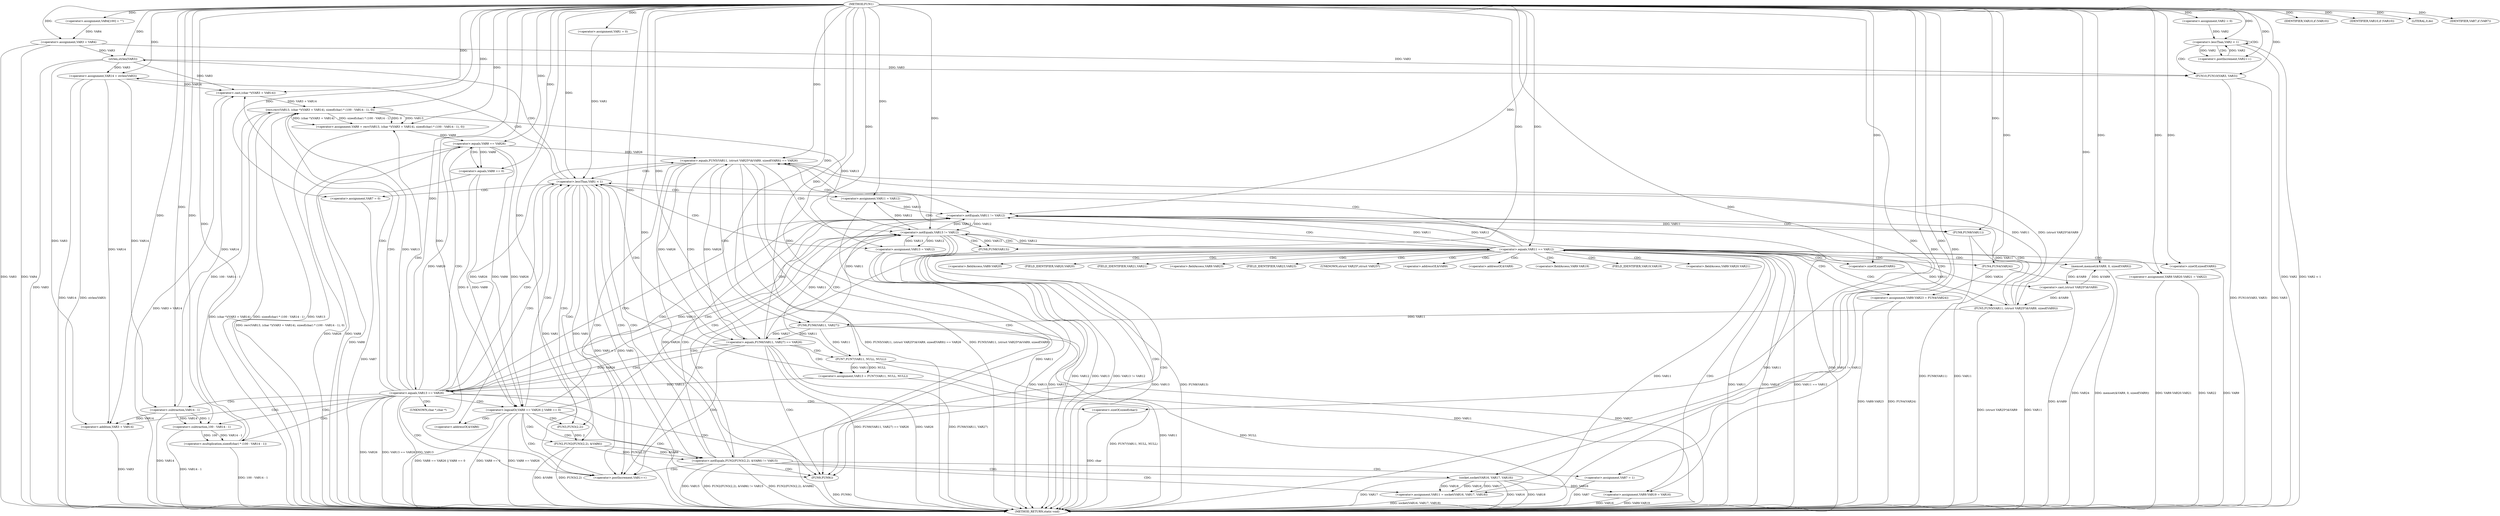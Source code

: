 digraph FUN1 {  
"1000100" [label = "(METHOD,FUN1)" ]
"1000295" [label = "(METHOD_RETURN,static void)" ]
"1000106" [label = "(<operator>.assignment,VAR4[100] = \"\")" ]
"1000109" [label = "(<operator>.assignment,VAR3 = VAR4)" ]
"1000113" [label = "(<operator>.assignment,VAR1 = 0)" ]
"1000116" [label = "(<operator>.lessThan,VAR1 < 1)" ]
"1000119" [label = "(<operator>.postIncrement,VAR1++)" ]
"1000125" [label = "(<operator>.assignment,VAR7 = 0)" ]
"1000132" [label = "(<operator>.assignment,VAR11 = VAR12)" ]
"1000136" [label = "(<operator>.assignment,VAR13 = VAR12)" ]
"1000140" [label = "(<operator>.assignment,VAR14 = strlen(VAR3))" ]
"1000142" [label = "(strlen,strlen(VAR3))" ]
"1000147" [label = "(<operator>.notEquals,FUN2(FUN3(2,2), &VAR6) != VAR15)" ]
"1000148" [label = "(FUN2,FUN2(FUN3(2,2), &VAR6))" ]
"1000149" [label = "(FUN3,FUN3(2,2))" ]
"1000157" [label = "(<operator>.assignment,VAR7 = 1)" ]
"1000160" [label = "(<operator>.assignment,VAR11 = socket(VAR16, VAR17, VAR18))" ]
"1000162" [label = "(socket,socket(VAR16, VAR17, VAR18))" ]
"1000167" [label = "(<operator>.equals,VAR11 == VAR12)" ]
"1000172" [label = "(memset,memset(&VAR9, 0, sizeof(VAR9)))" ]
"1000176" [label = "(<operator>.sizeOf,sizeof(VAR9))" ]
"1000178" [label = "(<operator>.assignment,VAR9.VAR19 = VAR16)" ]
"1000183" [label = "(<operator>.assignment,VAR9.VAR20.VAR21 = VAR22)" ]
"1000190" [label = "(<operator>.assignment,VAR9.VAR23 = FUN4(VAR24))" ]
"1000194" [label = "(FUN4,FUN4(VAR24))" ]
"1000197" [label = "(<operator>.equals,FUN5(VAR11, (struct VAR25*)&VAR9, sizeof(VAR9)) == VAR26)" ]
"1000198" [label = "(FUN5,FUN5(VAR11, (struct VAR25*)&VAR9, sizeof(VAR9)))" ]
"1000200" [label = "(<operator>.cast,(struct VAR25*)&VAR9)" ]
"1000204" [label = "(<operator>.sizeOf,sizeof(VAR9))" ]
"1000210" [label = "(<operator>.equals,FUN6(VAR11, VAR27) == VAR26)" ]
"1000211" [label = "(FUN6,FUN6(VAR11, VAR27))" ]
"1000217" [label = "(<operator>.assignment,VAR13 = FUN7(VAR11, NULL, NULL))" ]
"1000219" [label = "(FUN7,FUN7(VAR11, NULL, NULL))" ]
"1000224" [label = "(<operator>.equals,VAR13 == VAR26)" ]
"1000229" [label = "(<operator>.assignment,VAR8 = recv(VAR13, (char *)(VAR3 + VAR14), sizeof(char) * (100 - VAR14 - 1), 0))" ]
"1000231" [label = "(recv,recv(VAR13, (char *)(VAR3 + VAR14), sizeof(char) * (100 - VAR14 - 1), 0))" ]
"1000233" [label = "(<operator>.cast,(char *)(VAR3 + VAR14))" ]
"1000235" [label = "(<operator>.addition,VAR3 + VAR14)" ]
"1000238" [label = "(<operator>.multiplication,sizeof(char) * (100 - VAR14 - 1))" ]
"1000239" [label = "(<operator>.sizeOf,sizeof(char))" ]
"1000241" [label = "(<operator>.subtraction,100 - VAR14 - 1)" ]
"1000243" [label = "(<operator>.subtraction,VAR14 - 1)" ]
"1000248" [label = "(<operator>.logicalOr,VAR8 == VAR26 || VAR8 == 0)" ]
"1000249" [label = "(<operator>.equals,VAR8 == VAR26)" ]
"1000252" [label = "(<operator>.equals,VAR8 == 0)" ]
"1000258" [label = "(IDENTIFIER,VAR10,if (VAR10))" ]
"1000261" [label = "(IDENTIFIER,VAR10,if (VAR10))" ]
"1000263" [label = "(LITERAL,0,do)" ]
"1000265" [label = "(<operator>.notEquals,VAR11 != VAR12)" ]
"1000269" [label = "(FUN8,FUN8(VAR11))" ]
"1000272" [label = "(<operator>.notEquals,VAR13 != VAR12)" ]
"1000276" [label = "(FUN8,FUN8(VAR13))" ]
"1000279" [label = "(IDENTIFIER,VAR7,if (VAR7))" ]
"1000281" [label = "(FUN9,FUN9())" ]
"1000283" [label = "(<operator>.assignment,VAR2 = 0)" ]
"1000286" [label = "(<operator>.lessThan,VAR2 < 1)" ]
"1000289" [label = "(<operator>.postIncrement,VAR2++)" ]
"1000292" [label = "(FUN10,FUN10(VAR3, VAR3))" ]
"1000152" [label = "(<operator>.addressOf,&VAR6)" ]
"1000173" [label = "(<operator>.addressOf,&VAR9)" ]
"1000179" [label = "(<operator>.fieldAccess,VAR9.VAR19)" ]
"1000181" [label = "(FIELD_IDENTIFIER,VAR19,VAR19)" ]
"1000184" [label = "(<operator>.fieldAccess,VAR9.VAR20.VAR21)" ]
"1000185" [label = "(<operator>.fieldAccess,VAR9.VAR20)" ]
"1000187" [label = "(FIELD_IDENTIFIER,VAR20,VAR20)" ]
"1000188" [label = "(FIELD_IDENTIFIER,VAR21,VAR21)" ]
"1000191" [label = "(<operator>.fieldAccess,VAR9.VAR23)" ]
"1000193" [label = "(FIELD_IDENTIFIER,VAR23,VAR23)" ]
"1000201" [label = "(UNKNOWN,struct VAR25*,struct VAR25*)" ]
"1000202" [label = "(<operator>.addressOf,&VAR9)" ]
"1000234" [label = "(UNKNOWN,char *,char *)" ]
  "1000292" -> "1000295"  [ label = "DDG: FUN10(VAR3, VAR3)"] 
  "1000178" -> "1000295"  [ label = "DDG: VAR9.VAR19"] 
  "1000265" -> "1000295"  [ label = "DDG: VAR11"] 
  "1000229" -> "1000295"  [ label = "DDG: recv(VAR13, (char *)(VAR3 + VAR14), sizeof(char) * (100 - VAR14 - 1), 0)"] 
  "1000178" -> "1000295"  [ label = "DDG: VAR16"] 
  "1000248" -> "1000295"  [ label = "DDG: VAR8 == VAR26 || VAR8 == 0"] 
  "1000116" -> "1000295"  [ label = "DDG: VAR1"] 
  "1000167" -> "1000295"  [ label = "DDG: VAR11"] 
  "1000286" -> "1000295"  [ label = "DDG: VAR2 < 1"] 
  "1000162" -> "1000295"  [ label = "DDG: VAR17"] 
  "1000125" -> "1000295"  [ label = "DDG: VAR7"] 
  "1000172" -> "1000295"  [ label = "DDG: memset(&VAR9, 0, sizeof(VAR9))"] 
  "1000140" -> "1000295"  [ label = "DDG: strlen(VAR3)"] 
  "1000224" -> "1000295"  [ label = "DDG: VAR13"] 
  "1000219" -> "1000295"  [ label = "DDG: NULL"] 
  "1000249" -> "1000295"  [ label = "DDG: VAR26"] 
  "1000190" -> "1000295"  [ label = "DDG: FUN4(VAR24)"] 
  "1000210" -> "1000295"  [ label = "DDG: FUN6(VAR11, VAR27) == VAR26"] 
  "1000292" -> "1000295"  [ label = "DDG: VAR3"] 
  "1000235" -> "1000295"  [ label = "DDG: VAR3"] 
  "1000231" -> "1000295"  [ label = "DDG: (char *)(VAR3 + VAR14)"] 
  "1000252" -> "1000295"  [ label = "DDG: VAR8"] 
  "1000167" -> "1000295"  [ label = "DDG: VAR12"] 
  "1000233" -> "1000295"  [ label = "DDG: VAR3 + VAR14"] 
  "1000198" -> "1000295"  [ label = "DDG: (struct VAR25*)&VAR9"] 
  "1000286" -> "1000295"  [ label = "DDG: VAR2"] 
  "1000224" -> "1000295"  [ label = "DDG: VAR26"] 
  "1000217" -> "1000295"  [ label = "DDG: FUN7(VAR11, NULL, NULL)"] 
  "1000239" -> "1000295"  [ label = "DDG: char"] 
  "1000231" -> "1000295"  [ label = "DDG: sizeof(char) * (100 - VAR14 - 1)"] 
  "1000210" -> "1000295"  [ label = "DDG: VAR26"] 
  "1000183" -> "1000295"  [ label = "DDG: VAR22"] 
  "1000197" -> "1000295"  [ label = "DDG: VAR26"] 
  "1000140" -> "1000295"  [ label = "DDG: VAR14"] 
  "1000269" -> "1000295"  [ label = "DDG: FUN8(VAR11)"] 
  "1000194" -> "1000295"  [ label = "DDG: VAR24"] 
  "1000183" -> "1000295"  [ label = "DDG: VAR9.VAR20.VAR21"] 
  "1000148" -> "1000295"  [ label = "DDG: &VAR6"] 
  "1000265" -> "1000295"  [ label = "DDG: VAR11 != VAR12"] 
  "1000248" -> "1000295"  [ label = "DDG: VAR8 == 0"] 
  "1000157" -> "1000295"  [ label = "DDG: VAR7"] 
  "1000167" -> "1000295"  [ label = "DDG: VAR11 == VAR12"] 
  "1000190" -> "1000295"  [ label = "DDG: VAR9.VAR23"] 
  "1000272" -> "1000295"  [ label = "DDG: VAR12"] 
  "1000148" -> "1000295"  [ label = "DDG: FUN3(2,2)"] 
  "1000147" -> "1000295"  [ label = "DDG: FUN2(FUN3(2,2), &VAR6)"] 
  "1000276" -> "1000295"  [ label = "DDG: FUN8(VAR13)"] 
  "1000132" -> "1000295"  [ label = "DDG: VAR11"] 
  "1000211" -> "1000295"  [ label = "DDG: VAR11"] 
  "1000147" -> "1000295"  [ label = "DDG: VAR15"] 
  "1000197" -> "1000295"  [ label = "DDG: FUN5(VAR11, (struct VAR25*)&VAR9, sizeof(VAR9)) == VAR26"] 
  "1000198" -> "1000295"  [ label = "DDG: VAR11"] 
  "1000272" -> "1000295"  [ label = "DDG: VAR13"] 
  "1000231" -> "1000295"  [ label = "DDG: VAR13"] 
  "1000211" -> "1000295"  [ label = "DDG: VAR27"] 
  "1000210" -> "1000295"  [ label = "DDG: FUN6(VAR11, VAR27)"] 
  "1000281" -> "1000295"  [ label = "DDG: FUN9()"] 
  "1000109" -> "1000295"  [ label = "DDG: VAR3"] 
  "1000142" -> "1000295"  [ label = "DDG: VAR3"] 
  "1000276" -> "1000295"  [ label = "DDG: VAR13"] 
  "1000219" -> "1000295"  [ label = "DDG: VAR11"] 
  "1000243" -> "1000295"  [ label = "DDG: VAR14"] 
  "1000269" -> "1000295"  [ label = "DDG: VAR11"] 
  "1000249" -> "1000295"  [ label = "DDG: VAR8"] 
  "1000272" -> "1000295"  [ label = "DDG: VAR13 != VAR12"] 
  "1000136" -> "1000295"  [ label = "DDG: VAR12"] 
  "1000204" -> "1000295"  [ label = "DDG: VAR9"] 
  "1000162" -> "1000295"  [ label = "DDG: VAR16"] 
  "1000160" -> "1000295"  [ label = "DDG: socket(VAR16, VAR17, VAR18)"] 
  "1000238" -> "1000295"  [ label = "DDG: 100 - VAR14 - 1"] 
  "1000147" -> "1000295"  [ label = "DDG: FUN2(FUN3(2,2), &VAR6) != VAR15"] 
  "1000109" -> "1000295"  [ label = "DDG: VAR4"] 
  "1000116" -> "1000295"  [ label = "DDG: VAR1 < 1"] 
  "1000136" -> "1000295"  [ label = "DDG: VAR13"] 
  "1000241" -> "1000295"  [ label = "DDG: VAR14 - 1"] 
  "1000248" -> "1000295"  [ label = "DDG: VAR8 == VAR26"] 
  "1000224" -> "1000295"  [ label = "DDG: VAR13 == VAR26"] 
  "1000200" -> "1000295"  [ label = "DDG: &VAR9"] 
  "1000197" -> "1000295"  [ label = "DDG: FUN5(VAR11, (struct VAR25*)&VAR9, sizeof(VAR9))"] 
  "1000162" -> "1000295"  [ label = "DDG: VAR18"] 
  "1000100" -> "1000106"  [ label = "DDG: "] 
  "1000106" -> "1000109"  [ label = "DDG: VAR4"] 
  "1000100" -> "1000109"  [ label = "DDG: "] 
  "1000100" -> "1000113"  [ label = "DDG: "] 
  "1000113" -> "1000116"  [ label = "DDG: VAR1"] 
  "1000119" -> "1000116"  [ label = "DDG: VAR1"] 
  "1000100" -> "1000116"  [ label = "DDG: "] 
  "1000116" -> "1000119"  [ label = "DDG: VAR1"] 
  "1000100" -> "1000119"  [ label = "DDG: "] 
  "1000100" -> "1000125"  [ label = "DDG: "] 
  "1000272" -> "1000132"  [ label = "DDG: VAR12"] 
  "1000100" -> "1000132"  [ label = "DDG: "] 
  "1000100" -> "1000136"  [ label = "DDG: "] 
  "1000272" -> "1000136"  [ label = "DDG: VAR12"] 
  "1000142" -> "1000140"  [ label = "DDG: VAR3"] 
  "1000100" -> "1000140"  [ label = "DDG: "] 
  "1000109" -> "1000142"  [ label = "DDG: VAR3"] 
  "1000100" -> "1000142"  [ label = "DDG: "] 
  "1000148" -> "1000147"  [ label = "DDG: FUN3(2,2)"] 
  "1000148" -> "1000147"  [ label = "DDG: &VAR6"] 
  "1000149" -> "1000148"  [ label = "DDG: 2"] 
  "1000100" -> "1000149"  [ label = "DDG: "] 
  "1000100" -> "1000147"  [ label = "DDG: "] 
  "1000100" -> "1000157"  [ label = "DDG: "] 
  "1000162" -> "1000160"  [ label = "DDG: VAR16"] 
  "1000162" -> "1000160"  [ label = "DDG: VAR17"] 
  "1000162" -> "1000160"  [ label = "DDG: VAR18"] 
  "1000100" -> "1000160"  [ label = "DDG: "] 
  "1000100" -> "1000162"  [ label = "DDG: "] 
  "1000160" -> "1000167"  [ label = "DDG: VAR11"] 
  "1000100" -> "1000167"  [ label = "DDG: "] 
  "1000272" -> "1000167"  [ label = "DDG: VAR12"] 
  "1000200" -> "1000172"  [ label = "DDG: &VAR9"] 
  "1000100" -> "1000172"  [ label = "DDG: "] 
  "1000100" -> "1000176"  [ label = "DDG: "] 
  "1000162" -> "1000178"  [ label = "DDG: VAR16"] 
  "1000100" -> "1000178"  [ label = "DDG: "] 
  "1000100" -> "1000183"  [ label = "DDG: "] 
  "1000194" -> "1000190"  [ label = "DDG: VAR24"] 
  "1000100" -> "1000194"  [ label = "DDG: "] 
  "1000198" -> "1000197"  [ label = "DDG: VAR11"] 
  "1000198" -> "1000197"  [ label = "DDG: (struct VAR25*)&VAR9"] 
  "1000167" -> "1000198"  [ label = "DDG: VAR11"] 
  "1000100" -> "1000198"  [ label = "DDG: "] 
  "1000200" -> "1000198"  [ label = "DDG: &VAR9"] 
  "1000172" -> "1000200"  [ label = "DDG: &VAR9"] 
  "1000100" -> "1000204"  [ label = "DDG: "] 
  "1000249" -> "1000197"  [ label = "DDG: VAR26"] 
  "1000224" -> "1000197"  [ label = "DDG: VAR26"] 
  "1000210" -> "1000197"  [ label = "DDG: VAR26"] 
  "1000100" -> "1000197"  [ label = "DDG: "] 
  "1000211" -> "1000210"  [ label = "DDG: VAR11"] 
  "1000211" -> "1000210"  [ label = "DDG: VAR27"] 
  "1000198" -> "1000211"  [ label = "DDG: VAR11"] 
  "1000100" -> "1000211"  [ label = "DDG: "] 
  "1000197" -> "1000210"  [ label = "DDG: VAR26"] 
  "1000100" -> "1000210"  [ label = "DDG: "] 
  "1000219" -> "1000217"  [ label = "DDG: VAR11"] 
  "1000219" -> "1000217"  [ label = "DDG: NULL"] 
  "1000100" -> "1000217"  [ label = "DDG: "] 
  "1000211" -> "1000219"  [ label = "DDG: VAR11"] 
  "1000100" -> "1000219"  [ label = "DDG: "] 
  "1000217" -> "1000224"  [ label = "DDG: VAR13"] 
  "1000100" -> "1000224"  [ label = "DDG: "] 
  "1000210" -> "1000224"  [ label = "DDG: VAR26"] 
  "1000231" -> "1000229"  [ label = "DDG: VAR13"] 
  "1000231" -> "1000229"  [ label = "DDG: (char *)(VAR3 + VAR14)"] 
  "1000231" -> "1000229"  [ label = "DDG: sizeof(char) * (100 - VAR14 - 1)"] 
  "1000231" -> "1000229"  [ label = "DDG: 0"] 
  "1000100" -> "1000229"  [ label = "DDG: "] 
  "1000224" -> "1000231"  [ label = "DDG: VAR13"] 
  "1000100" -> "1000231"  [ label = "DDG: "] 
  "1000233" -> "1000231"  [ label = "DDG: VAR3 + VAR14"] 
  "1000142" -> "1000233"  [ label = "DDG: VAR3"] 
  "1000100" -> "1000233"  [ label = "DDG: "] 
  "1000140" -> "1000233"  [ label = "DDG: VAR14"] 
  "1000243" -> "1000233"  [ label = "DDG: VAR14"] 
  "1000142" -> "1000235"  [ label = "DDG: VAR3"] 
  "1000100" -> "1000235"  [ label = "DDG: "] 
  "1000140" -> "1000235"  [ label = "DDG: VAR14"] 
  "1000243" -> "1000235"  [ label = "DDG: VAR14"] 
  "1000238" -> "1000231"  [ label = "DDG: 100 - VAR14 - 1"] 
  "1000100" -> "1000238"  [ label = "DDG: "] 
  "1000100" -> "1000239"  [ label = "DDG: "] 
  "1000241" -> "1000238"  [ label = "DDG: 100"] 
  "1000241" -> "1000238"  [ label = "DDG: VAR14 - 1"] 
  "1000100" -> "1000241"  [ label = "DDG: "] 
  "1000243" -> "1000241"  [ label = "DDG: VAR14"] 
  "1000243" -> "1000241"  [ label = "DDG: 1"] 
  "1000100" -> "1000243"  [ label = "DDG: "] 
  "1000140" -> "1000243"  [ label = "DDG: VAR14"] 
  "1000249" -> "1000248"  [ label = "DDG: VAR8"] 
  "1000249" -> "1000248"  [ label = "DDG: VAR26"] 
  "1000229" -> "1000249"  [ label = "DDG: VAR8"] 
  "1000100" -> "1000249"  [ label = "DDG: "] 
  "1000224" -> "1000249"  [ label = "DDG: VAR26"] 
  "1000252" -> "1000248"  [ label = "DDG: VAR8"] 
  "1000252" -> "1000248"  [ label = "DDG: 0"] 
  "1000249" -> "1000252"  [ label = "DDG: VAR8"] 
  "1000100" -> "1000252"  [ label = "DDG: "] 
  "1000100" -> "1000258"  [ label = "DDG: "] 
  "1000100" -> "1000261"  [ label = "DDG: "] 
  "1000100" -> "1000263"  [ label = "DDG: "] 
  "1000167" -> "1000265"  [ label = "DDG: VAR11"] 
  "1000132" -> "1000265"  [ label = "DDG: VAR11"] 
  "1000211" -> "1000265"  [ label = "DDG: VAR11"] 
  "1000198" -> "1000265"  [ label = "DDG: VAR11"] 
  "1000219" -> "1000265"  [ label = "DDG: VAR11"] 
  "1000100" -> "1000265"  [ label = "DDG: "] 
  "1000167" -> "1000265"  [ label = "DDG: VAR12"] 
  "1000272" -> "1000265"  [ label = "DDG: VAR12"] 
  "1000265" -> "1000269"  [ label = "DDG: VAR11"] 
  "1000100" -> "1000269"  [ label = "DDG: "] 
  "1000224" -> "1000272"  [ label = "DDG: VAR13"] 
  "1000231" -> "1000272"  [ label = "DDG: VAR13"] 
  "1000136" -> "1000272"  [ label = "DDG: VAR13"] 
  "1000100" -> "1000272"  [ label = "DDG: "] 
  "1000265" -> "1000272"  [ label = "DDG: VAR12"] 
  "1000272" -> "1000276"  [ label = "DDG: VAR13"] 
  "1000100" -> "1000276"  [ label = "DDG: "] 
  "1000100" -> "1000279"  [ label = "DDG: "] 
  "1000100" -> "1000281"  [ label = "DDG: "] 
  "1000100" -> "1000283"  [ label = "DDG: "] 
  "1000283" -> "1000286"  [ label = "DDG: VAR2"] 
  "1000289" -> "1000286"  [ label = "DDG: VAR2"] 
  "1000100" -> "1000286"  [ label = "DDG: "] 
  "1000286" -> "1000289"  [ label = "DDG: VAR2"] 
  "1000100" -> "1000289"  [ label = "DDG: "] 
  "1000109" -> "1000292"  [ label = "DDG: VAR3"] 
  "1000142" -> "1000292"  [ label = "DDG: VAR3"] 
  "1000100" -> "1000292"  [ label = "DDG: "] 
  "1000116" -> "1000125"  [ label = "CDG: "] 
  "1000116" -> "1000142"  [ label = "CDG: "] 
  "1000116" -> "1000148"  [ label = "CDG: "] 
  "1000116" -> "1000149"  [ label = "CDG: "] 
  "1000116" -> "1000132"  [ label = "CDG: "] 
  "1000116" -> "1000152"  [ label = "CDG: "] 
  "1000116" -> "1000136"  [ label = "CDG: "] 
  "1000116" -> "1000147"  [ label = "CDG: "] 
  "1000116" -> "1000140"  [ label = "CDG: "] 
  "1000147" -> "1000157"  [ label = "CDG: "] 
  "1000147" -> "1000167"  [ label = "CDG: "] 
  "1000147" -> "1000160"  [ label = "CDG: "] 
  "1000147" -> "1000162"  [ label = "CDG: "] 
  "1000147" -> "1000116"  [ label = "CDG: "] 
  "1000147" -> "1000265"  [ label = "CDG: "] 
  "1000147" -> "1000119"  [ label = "CDG: "] 
  "1000147" -> "1000272"  [ label = "CDG: "] 
  "1000147" -> "1000281"  [ label = "CDG: "] 
  "1000167" -> "1000200"  [ label = "CDG: "] 
  "1000167" -> "1000191"  [ label = "CDG: "] 
  "1000167" -> "1000197"  [ label = "CDG: "] 
  "1000167" -> "1000183"  [ label = "CDG: "] 
  "1000167" -> "1000204"  [ label = "CDG: "] 
  "1000167" -> "1000188"  [ label = "CDG: "] 
  "1000167" -> "1000190"  [ label = "CDG: "] 
  "1000167" -> "1000201"  [ label = "CDG: "] 
  "1000167" -> "1000179"  [ label = "CDG: "] 
  "1000167" -> "1000194"  [ label = "CDG: "] 
  "1000167" -> "1000176"  [ label = "CDG: "] 
  "1000167" -> "1000198"  [ label = "CDG: "] 
  "1000167" -> "1000187"  [ label = "CDG: "] 
  "1000167" -> "1000185"  [ label = "CDG: "] 
  "1000167" -> "1000172"  [ label = "CDG: "] 
  "1000167" -> "1000178"  [ label = "CDG: "] 
  "1000167" -> "1000173"  [ label = "CDG: "] 
  "1000167" -> "1000202"  [ label = "CDG: "] 
  "1000167" -> "1000193"  [ label = "CDG: "] 
  "1000167" -> "1000184"  [ label = "CDG: "] 
  "1000167" -> "1000181"  [ label = "CDG: "] 
  "1000167" -> "1000116"  [ label = "CDG: "] 
  "1000167" -> "1000265"  [ label = "CDG: "] 
  "1000167" -> "1000119"  [ label = "CDG: "] 
  "1000167" -> "1000272"  [ label = "CDG: "] 
  "1000167" -> "1000281"  [ label = "CDG: "] 
  "1000197" -> "1000211"  [ label = "CDG: "] 
  "1000197" -> "1000210"  [ label = "CDG: "] 
  "1000197" -> "1000116"  [ label = "CDG: "] 
  "1000197" -> "1000265"  [ label = "CDG: "] 
  "1000197" -> "1000119"  [ label = "CDG: "] 
  "1000197" -> "1000272"  [ label = "CDG: "] 
  "1000197" -> "1000281"  [ label = "CDG: "] 
  "1000210" -> "1000219"  [ label = "CDG: "] 
  "1000210" -> "1000224"  [ label = "CDG: "] 
  "1000210" -> "1000217"  [ label = "CDG: "] 
  "1000210" -> "1000116"  [ label = "CDG: "] 
  "1000210" -> "1000265"  [ label = "CDG: "] 
  "1000210" -> "1000119"  [ label = "CDG: "] 
  "1000210" -> "1000272"  [ label = "CDG: "] 
  "1000210" -> "1000281"  [ label = "CDG: "] 
  "1000224" -> "1000238"  [ label = "CDG: "] 
  "1000224" -> "1000233"  [ label = "CDG: "] 
  "1000224" -> "1000243"  [ label = "CDG: "] 
  "1000224" -> "1000235"  [ label = "CDG: "] 
  "1000224" -> "1000248"  [ label = "CDG: "] 
  "1000224" -> "1000239"  [ label = "CDG: "] 
  "1000224" -> "1000229"  [ label = "CDG: "] 
  "1000224" -> "1000234"  [ label = "CDG: "] 
  "1000224" -> "1000249"  [ label = "CDG: "] 
  "1000224" -> "1000231"  [ label = "CDG: "] 
  "1000224" -> "1000241"  [ label = "CDG: "] 
  "1000224" -> "1000116"  [ label = "CDG: "] 
  "1000224" -> "1000265"  [ label = "CDG: "] 
  "1000224" -> "1000119"  [ label = "CDG: "] 
  "1000224" -> "1000272"  [ label = "CDG: "] 
  "1000224" -> "1000281"  [ label = "CDG: "] 
  "1000248" -> "1000148"  [ label = "CDG: "] 
  "1000248" -> "1000149"  [ label = "CDG: "] 
  "1000248" -> "1000116"  [ label = "CDG: "] 
  "1000248" -> "1000265"  [ label = "CDG: "] 
  "1000248" -> "1000152"  [ label = "CDG: "] 
  "1000248" -> "1000119"  [ label = "CDG: "] 
  "1000248" -> "1000272"  [ label = "CDG: "] 
  "1000248" -> "1000147"  [ label = "CDG: "] 
  "1000248" -> "1000281"  [ label = "CDG: "] 
  "1000249" -> "1000252"  [ label = "CDG: "] 
  "1000265" -> "1000269"  [ label = "CDG: "] 
  "1000272" -> "1000276"  [ label = "CDG: "] 
  "1000286" -> "1000289"  [ label = "CDG: "] 
  "1000286" -> "1000292"  [ label = "CDG: "] 
  "1000286" -> "1000286"  [ label = "CDG: "] 
}
